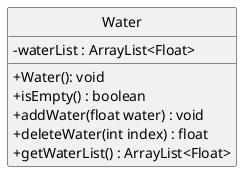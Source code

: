 @startuml

skinparam classAttributeIconSize 0
hide circle

class Water {
    - waterList : ArrayList<Float>
    + Water(): void
    + isEmpty() : boolean
    + addWater(float water) : void
    + deleteWater(int index) : float
    + getWaterList() : ArrayList<Float>
}

@enduml